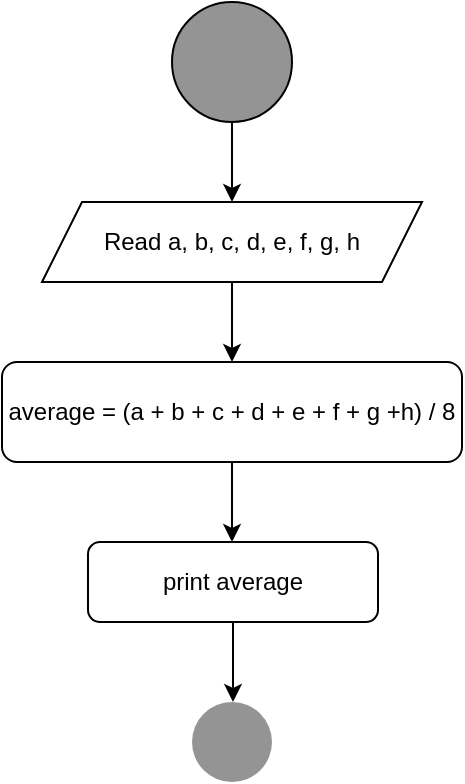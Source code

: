 <mxfile version="20.4.0" type="github">
  <diagram id="HsRFEn6CtqC6Yhq09Qe6" name="Page-1">
    <mxGraphModel dx="812" dy="431" grid="1" gridSize="10" guides="1" tooltips="1" connect="1" arrows="1" fold="1" page="1" pageScale="1" pageWidth="850" pageHeight="1100" math="0" shadow="0">
      <root>
        <mxCell id="0" />
        <mxCell id="1" parent="0" />
        <mxCell id="Iuh9k2iIJRWaKpUhQ0hl-2" style="edgeStyle=orthogonalEdgeStyle;rounded=0;orthogonalLoop=1;jettySize=auto;html=1;" edge="1" parent="1" source="Iuh9k2iIJRWaKpUhQ0hl-1">
          <mxGeometry relative="1" as="geometry">
            <mxPoint x="425" y="200" as="targetPoint" />
          </mxGeometry>
        </mxCell>
        <mxCell id="Iuh9k2iIJRWaKpUhQ0hl-1" value="" style="ellipse;whiteSpace=wrap;html=1;aspect=fixed;fillColor=#949494;" vertex="1" parent="1">
          <mxGeometry x="395" y="100" width="60" height="60" as="geometry" />
        </mxCell>
        <mxCell id="Iuh9k2iIJRWaKpUhQ0hl-4" style="edgeStyle=orthogonalEdgeStyle;rounded=0;orthogonalLoop=1;jettySize=auto;html=1;" edge="1" parent="1" source="Iuh9k2iIJRWaKpUhQ0hl-3">
          <mxGeometry relative="1" as="geometry">
            <mxPoint x="425" y="280" as="targetPoint" />
          </mxGeometry>
        </mxCell>
        <mxCell id="Iuh9k2iIJRWaKpUhQ0hl-3" value="Read a, b, c, d, e, f, g, h" style="shape=parallelogram;perimeter=parallelogramPerimeter;whiteSpace=wrap;html=1;fixedSize=1;fillColor=default;" vertex="1" parent="1">
          <mxGeometry x="330" y="200" width="190" height="40" as="geometry" />
        </mxCell>
        <mxCell id="Iuh9k2iIJRWaKpUhQ0hl-7" style="edgeStyle=orthogonalEdgeStyle;rounded=0;orthogonalLoop=1;jettySize=auto;html=1;" edge="1" parent="1" source="Iuh9k2iIJRWaKpUhQ0hl-6">
          <mxGeometry relative="1" as="geometry">
            <mxPoint x="425" y="370" as="targetPoint" />
          </mxGeometry>
        </mxCell>
        <mxCell id="Iuh9k2iIJRWaKpUhQ0hl-6" value="average = (a + b + c + d + e + f + g +h) / 8" style="rounded=1;whiteSpace=wrap;html=1;fillColor=default;" vertex="1" parent="1">
          <mxGeometry x="310" y="280" width="230" height="50" as="geometry" />
        </mxCell>
        <mxCell id="Iuh9k2iIJRWaKpUhQ0hl-9" style="edgeStyle=orthogonalEdgeStyle;rounded=0;orthogonalLoop=1;jettySize=auto;html=1;" edge="1" parent="1" source="Iuh9k2iIJRWaKpUhQ0hl-8">
          <mxGeometry relative="1" as="geometry">
            <mxPoint x="425.5" y="450" as="targetPoint" />
          </mxGeometry>
        </mxCell>
        <mxCell id="Iuh9k2iIJRWaKpUhQ0hl-8" value="print average" style="rounded=1;whiteSpace=wrap;html=1;fillColor=default;" vertex="1" parent="1">
          <mxGeometry x="353" y="370" width="145" height="40" as="geometry" />
        </mxCell>
        <mxCell id="Iuh9k2iIJRWaKpUhQ0hl-10" value="" style="ellipse;whiteSpace=wrap;html=1;aspect=fixed;fillColor=#949494;strokeColor=none;" vertex="1" parent="1">
          <mxGeometry x="405" y="450" width="40" height="40" as="geometry" />
        </mxCell>
      </root>
    </mxGraphModel>
  </diagram>
</mxfile>
